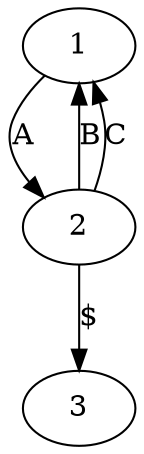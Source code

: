 digraph G {
        1 [init=1,match=0];
        2 [init=0,match=0];
        3 [init=0,match=1];
        1->2 [label=A,reset="{0}",guard="{x0 < 1}"];
        2->1 [label=B,reset="{0}",guard="{x0 < 1}"];
        2->1 [label=C,reset="{0}",guard="{x0 < 1}"];
        2->3 [label="$",guard="{x0 > 1}"];
}

